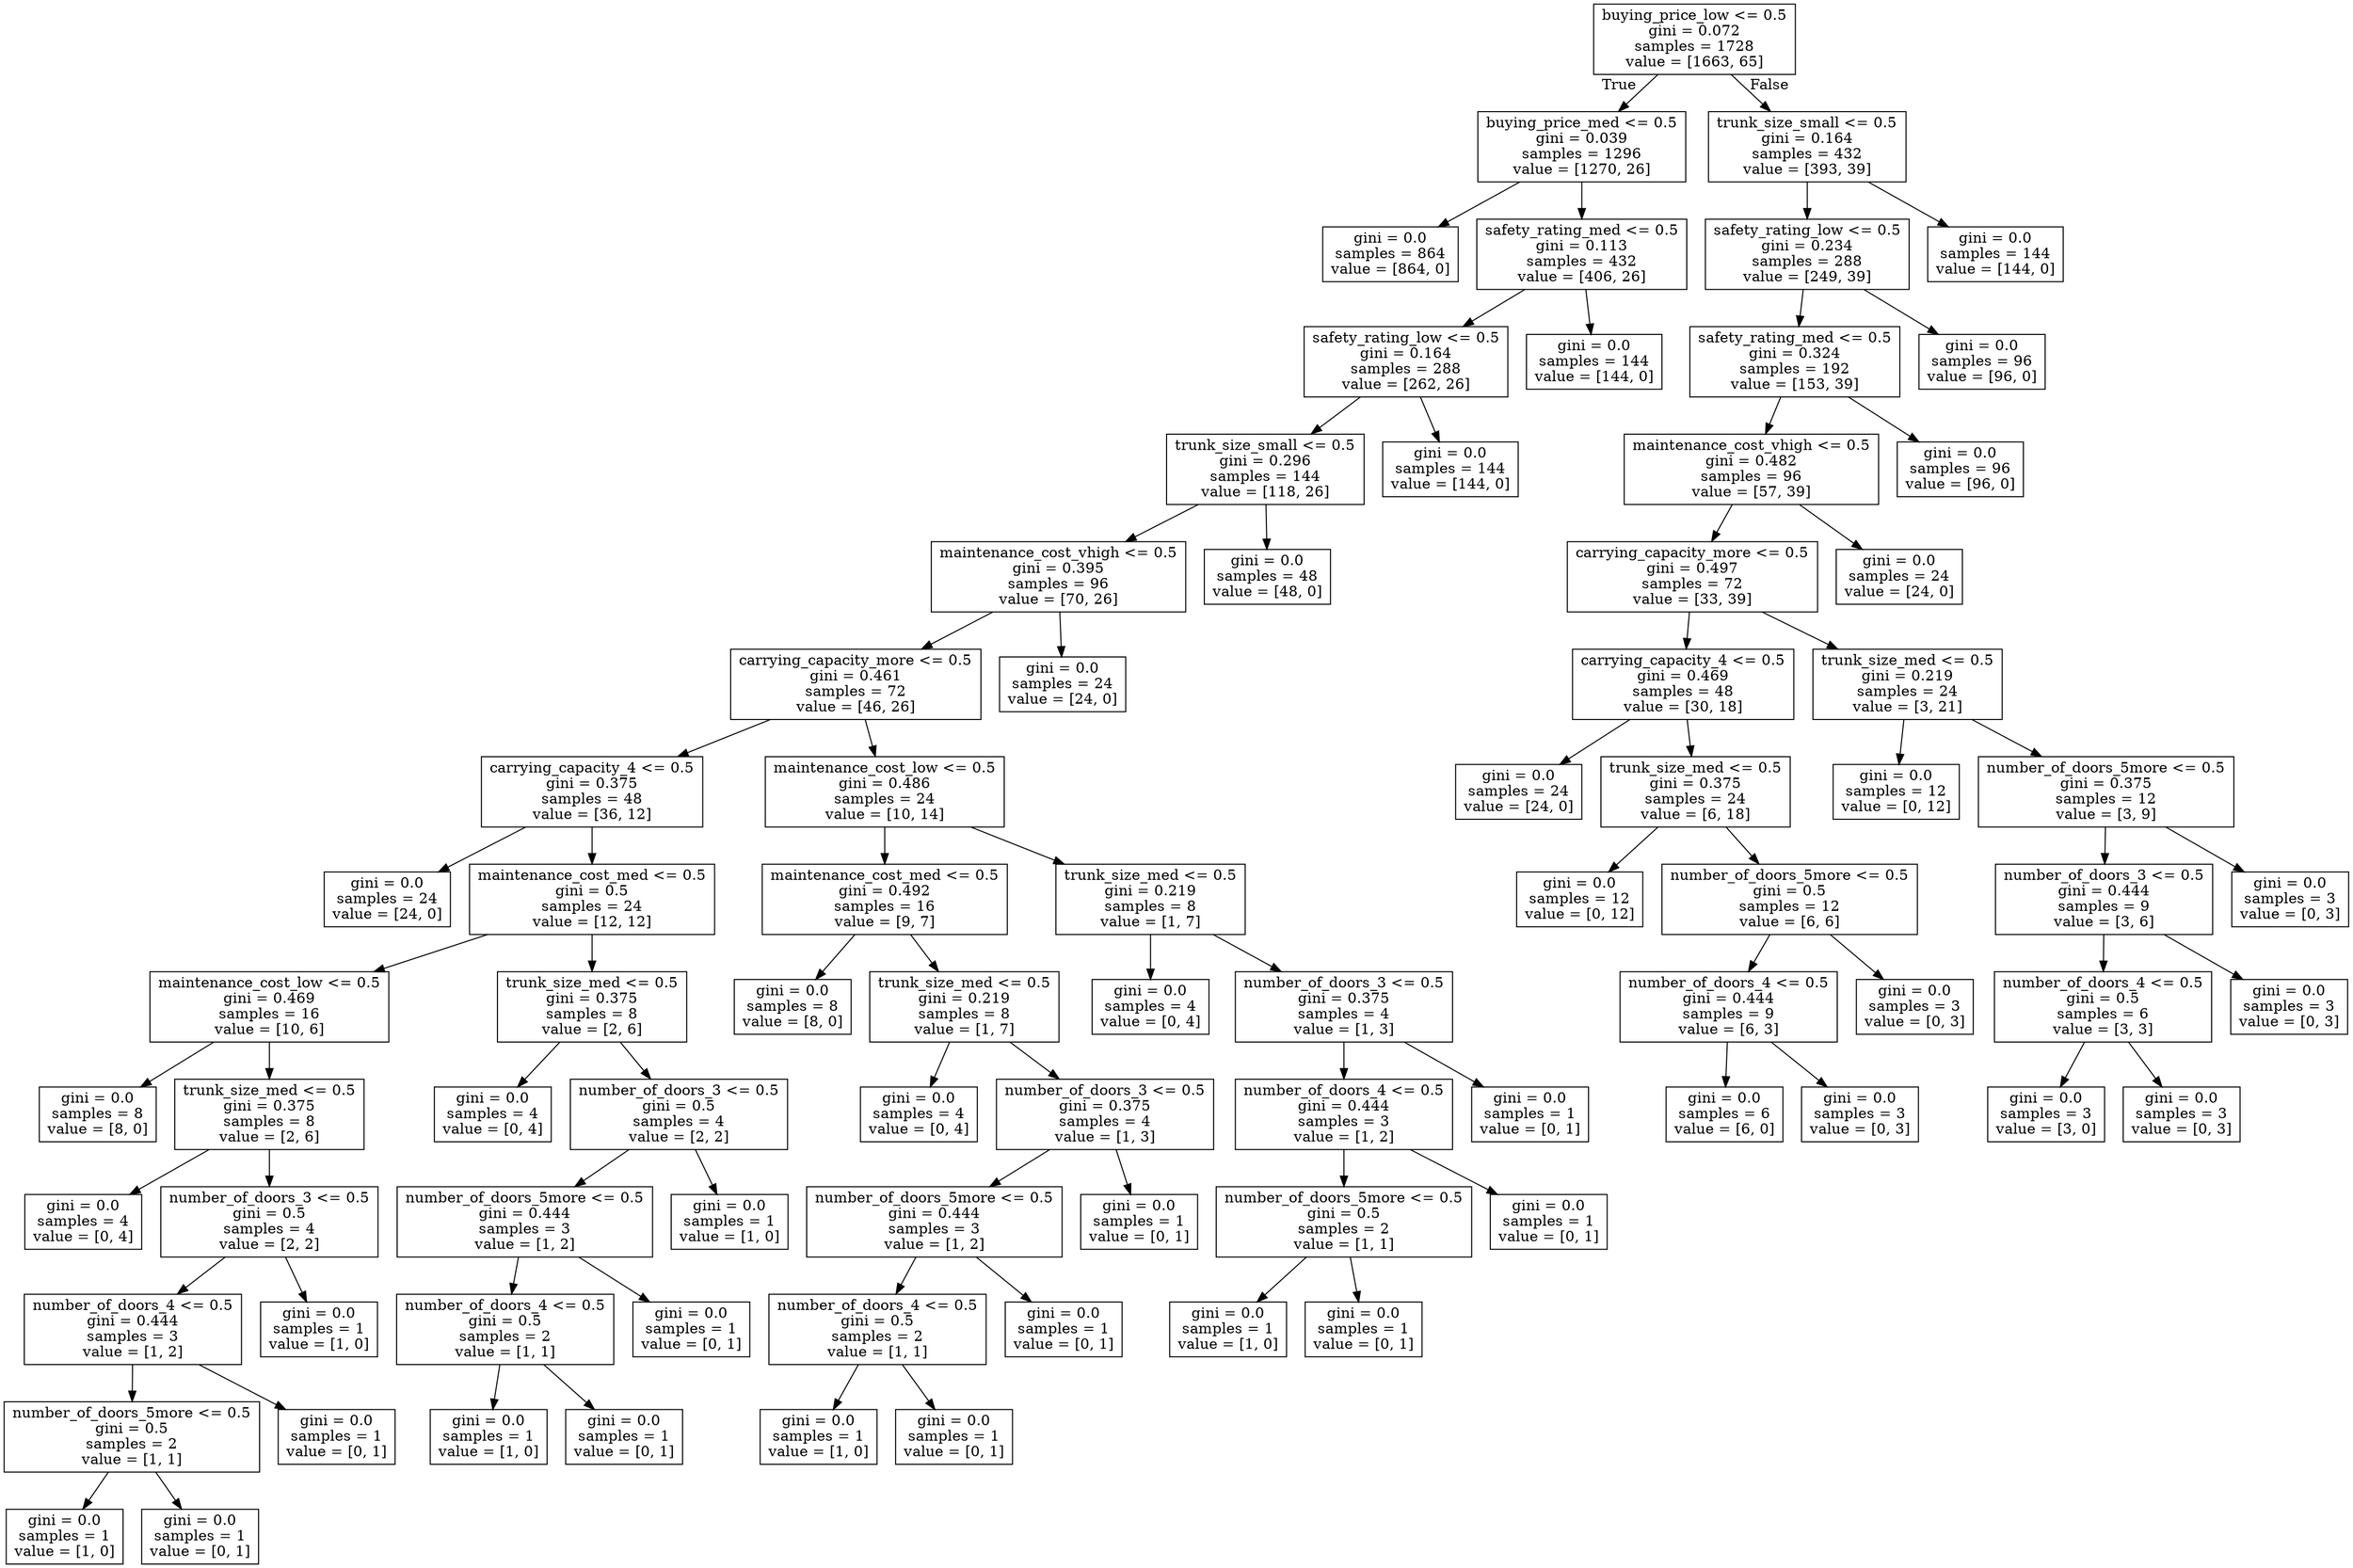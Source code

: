 digraph Tree {
node [shape=box] ;
0 [label="buying_price_low <= 0.5\ngini = 0.072\nsamples = 1728\nvalue = [1663, 65]"] ;
1 [label="buying_price_med <= 0.5\ngini = 0.039\nsamples = 1296\nvalue = [1270, 26]"] ;
0 -> 1 [labeldistance=2.5, labelangle=45, headlabel="True"] ;
2 [label="gini = 0.0\nsamples = 864\nvalue = [864, 0]"] ;
1 -> 2 ;
3 [label="safety_rating_med <= 0.5\ngini = 0.113\nsamples = 432\nvalue = [406, 26]"] ;
1 -> 3 ;
4 [label="safety_rating_low <= 0.5\ngini = 0.164\nsamples = 288\nvalue = [262, 26]"] ;
3 -> 4 ;
5 [label="trunk_size_small <= 0.5\ngini = 0.296\nsamples = 144\nvalue = [118, 26]"] ;
4 -> 5 ;
6 [label="maintenance_cost_vhigh <= 0.5\ngini = 0.395\nsamples = 96\nvalue = [70, 26]"] ;
5 -> 6 ;
7 [label="carrying_capacity_more <= 0.5\ngini = 0.461\nsamples = 72\nvalue = [46, 26]"] ;
6 -> 7 ;
8 [label="carrying_capacity_4 <= 0.5\ngini = 0.375\nsamples = 48\nvalue = [36, 12]"] ;
7 -> 8 ;
9 [label="gini = 0.0\nsamples = 24\nvalue = [24, 0]"] ;
8 -> 9 ;
10 [label="maintenance_cost_med <= 0.5\ngini = 0.5\nsamples = 24\nvalue = [12, 12]"] ;
8 -> 10 ;
11 [label="maintenance_cost_low <= 0.5\ngini = 0.469\nsamples = 16\nvalue = [10, 6]"] ;
10 -> 11 ;
12 [label="gini = 0.0\nsamples = 8\nvalue = [8, 0]"] ;
11 -> 12 ;
13 [label="trunk_size_med <= 0.5\ngini = 0.375\nsamples = 8\nvalue = [2, 6]"] ;
11 -> 13 ;
14 [label="gini = 0.0\nsamples = 4\nvalue = [0, 4]"] ;
13 -> 14 ;
15 [label="number_of_doors_3 <= 0.5\ngini = 0.5\nsamples = 4\nvalue = [2, 2]"] ;
13 -> 15 ;
16 [label="number_of_doors_4 <= 0.5\ngini = 0.444\nsamples = 3\nvalue = [1, 2]"] ;
15 -> 16 ;
17 [label="number_of_doors_5more <= 0.5\ngini = 0.5\nsamples = 2\nvalue = [1, 1]"] ;
16 -> 17 ;
18 [label="gini = 0.0\nsamples = 1\nvalue = [1, 0]"] ;
17 -> 18 ;
19 [label="gini = 0.0\nsamples = 1\nvalue = [0, 1]"] ;
17 -> 19 ;
20 [label="gini = 0.0\nsamples = 1\nvalue = [0, 1]"] ;
16 -> 20 ;
21 [label="gini = 0.0\nsamples = 1\nvalue = [1, 0]"] ;
15 -> 21 ;
22 [label="trunk_size_med <= 0.5\ngini = 0.375\nsamples = 8\nvalue = [2, 6]"] ;
10 -> 22 ;
23 [label="gini = 0.0\nsamples = 4\nvalue = [0, 4]"] ;
22 -> 23 ;
24 [label="number_of_doors_3 <= 0.5\ngini = 0.5\nsamples = 4\nvalue = [2, 2]"] ;
22 -> 24 ;
25 [label="number_of_doors_5more <= 0.5\ngini = 0.444\nsamples = 3\nvalue = [1, 2]"] ;
24 -> 25 ;
26 [label="number_of_doors_4 <= 0.5\ngini = 0.5\nsamples = 2\nvalue = [1, 1]"] ;
25 -> 26 ;
27 [label="gini = 0.0\nsamples = 1\nvalue = [1, 0]"] ;
26 -> 27 ;
28 [label="gini = 0.0\nsamples = 1\nvalue = [0, 1]"] ;
26 -> 28 ;
29 [label="gini = 0.0\nsamples = 1\nvalue = [0, 1]"] ;
25 -> 29 ;
30 [label="gini = 0.0\nsamples = 1\nvalue = [1, 0]"] ;
24 -> 30 ;
31 [label="maintenance_cost_low <= 0.5\ngini = 0.486\nsamples = 24\nvalue = [10, 14]"] ;
7 -> 31 ;
32 [label="maintenance_cost_med <= 0.5\ngini = 0.492\nsamples = 16\nvalue = [9, 7]"] ;
31 -> 32 ;
33 [label="gini = 0.0\nsamples = 8\nvalue = [8, 0]"] ;
32 -> 33 ;
34 [label="trunk_size_med <= 0.5\ngini = 0.219\nsamples = 8\nvalue = [1, 7]"] ;
32 -> 34 ;
35 [label="gini = 0.0\nsamples = 4\nvalue = [0, 4]"] ;
34 -> 35 ;
36 [label="number_of_doors_3 <= 0.5\ngini = 0.375\nsamples = 4\nvalue = [1, 3]"] ;
34 -> 36 ;
37 [label="number_of_doors_5more <= 0.5\ngini = 0.444\nsamples = 3\nvalue = [1, 2]"] ;
36 -> 37 ;
38 [label="number_of_doors_4 <= 0.5\ngini = 0.5\nsamples = 2\nvalue = [1, 1]"] ;
37 -> 38 ;
39 [label="gini = 0.0\nsamples = 1\nvalue = [1, 0]"] ;
38 -> 39 ;
40 [label="gini = 0.0\nsamples = 1\nvalue = [0, 1]"] ;
38 -> 40 ;
41 [label="gini = 0.0\nsamples = 1\nvalue = [0, 1]"] ;
37 -> 41 ;
42 [label="gini = 0.0\nsamples = 1\nvalue = [0, 1]"] ;
36 -> 42 ;
43 [label="trunk_size_med <= 0.5\ngini = 0.219\nsamples = 8\nvalue = [1, 7]"] ;
31 -> 43 ;
44 [label="gini = 0.0\nsamples = 4\nvalue = [0, 4]"] ;
43 -> 44 ;
45 [label="number_of_doors_3 <= 0.5\ngini = 0.375\nsamples = 4\nvalue = [1, 3]"] ;
43 -> 45 ;
46 [label="number_of_doors_4 <= 0.5\ngini = 0.444\nsamples = 3\nvalue = [1, 2]"] ;
45 -> 46 ;
47 [label="number_of_doors_5more <= 0.5\ngini = 0.5\nsamples = 2\nvalue = [1, 1]"] ;
46 -> 47 ;
48 [label="gini = 0.0\nsamples = 1\nvalue = [1, 0]"] ;
47 -> 48 ;
49 [label="gini = 0.0\nsamples = 1\nvalue = [0, 1]"] ;
47 -> 49 ;
50 [label="gini = 0.0\nsamples = 1\nvalue = [0, 1]"] ;
46 -> 50 ;
51 [label="gini = 0.0\nsamples = 1\nvalue = [0, 1]"] ;
45 -> 51 ;
52 [label="gini = 0.0\nsamples = 24\nvalue = [24, 0]"] ;
6 -> 52 ;
53 [label="gini = 0.0\nsamples = 48\nvalue = [48, 0]"] ;
5 -> 53 ;
54 [label="gini = 0.0\nsamples = 144\nvalue = [144, 0]"] ;
4 -> 54 ;
55 [label="gini = 0.0\nsamples = 144\nvalue = [144, 0]"] ;
3 -> 55 ;
56 [label="trunk_size_small <= 0.5\ngini = 0.164\nsamples = 432\nvalue = [393, 39]"] ;
0 -> 56 [labeldistance=2.5, labelangle=-45, headlabel="False"] ;
57 [label="safety_rating_low <= 0.5\ngini = 0.234\nsamples = 288\nvalue = [249, 39]"] ;
56 -> 57 ;
58 [label="safety_rating_med <= 0.5\ngini = 0.324\nsamples = 192\nvalue = [153, 39]"] ;
57 -> 58 ;
59 [label="maintenance_cost_vhigh <= 0.5\ngini = 0.482\nsamples = 96\nvalue = [57, 39]"] ;
58 -> 59 ;
60 [label="carrying_capacity_more <= 0.5\ngini = 0.497\nsamples = 72\nvalue = [33, 39]"] ;
59 -> 60 ;
61 [label="carrying_capacity_4 <= 0.5\ngini = 0.469\nsamples = 48\nvalue = [30, 18]"] ;
60 -> 61 ;
62 [label="gini = 0.0\nsamples = 24\nvalue = [24, 0]"] ;
61 -> 62 ;
63 [label="trunk_size_med <= 0.5\ngini = 0.375\nsamples = 24\nvalue = [6, 18]"] ;
61 -> 63 ;
64 [label="gini = 0.0\nsamples = 12\nvalue = [0, 12]"] ;
63 -> 64 ;
65 [label="number_of_doors_5more <= 0.5\ngini = 0.5\nsamples = 12\nvalue = [6, 6]"] ;
63 -> 65 ;
66 [label="number_of_doors_4 <= 0.5\ngini = 0.444\nsamples = 9\nvalue = [6, 3]"] ;
65 -> 66 ;
67 [label="gini = 0.0\nsamples = 6\nvalue = [6, 0]"] ;
66 -> 67 ;
68 [label="gini = 0.0\nsamples = 3\nvalue = [0, 3]"] ;
66 -> 68 ;
69 [label="gini = 0.0\nsamples = 3\nvalue = [0, 3]"] ;
65 -> 69 ;
70 [label="trunk_size_med <= 0.5\ngini = 0.219\nsamples = 24\nvalue = [3, 21]"] ;
60 -> 70 ;
71 [label="gini = 0.0\nsamples = 12\nvalue = [0, 12]"] ;
70 -> 71 ;
72 [label="number_of_doors_5more <= 0.5\ngini = 0.375\nsamples = 12\nvalue = [3, 9]"] ;
70 -> 72 ;
73 [label="number_of_doors_3 <= 0.5\ngini = 0.444\nsamples = 9\nvalue = [3, 6]"] ;
72 -> 73 ;
74 [label="number_of_doors_4 <= 0.5\ngini = 0.5\nsamples = 6\nvalue = [3, 3]"] ;
73 -> 74 ;
75 [label="gini = 0.0\nsamples = 3\nvalue = [3, 0]"] ;
74 -> 75 ;
76 [label="gini = 0.0\nsamples = 3\nvalue = [0, 3]"] ;
74 -> 76 ;
77 [label="gini = 0.0\nsamples = 3\nvalue = [0, 3]"] ;
73 -> 77 ;
78 [label="gini = 0.0\nsamples = 3\nvalue = [0, 3]"] ;
72 -> 78 ;
79 [label="gini = 0.0\nsamples = 24\nvalue = [24, 0]"] ;
59 -> 79 ;
80 [label="gini = 0.0\nsamples = 96\nvalue = [96, 0]"] ;
58 -> 80 ;
81 [label="gini = 0.0\nsamples = 96\nvalue = [96, 0]"] ;
57 -> 81 ;
82 [label="gini = 0.0\nsamples = 144\nvalue = [144, 0]"] ;
56 -> 82 ;
}